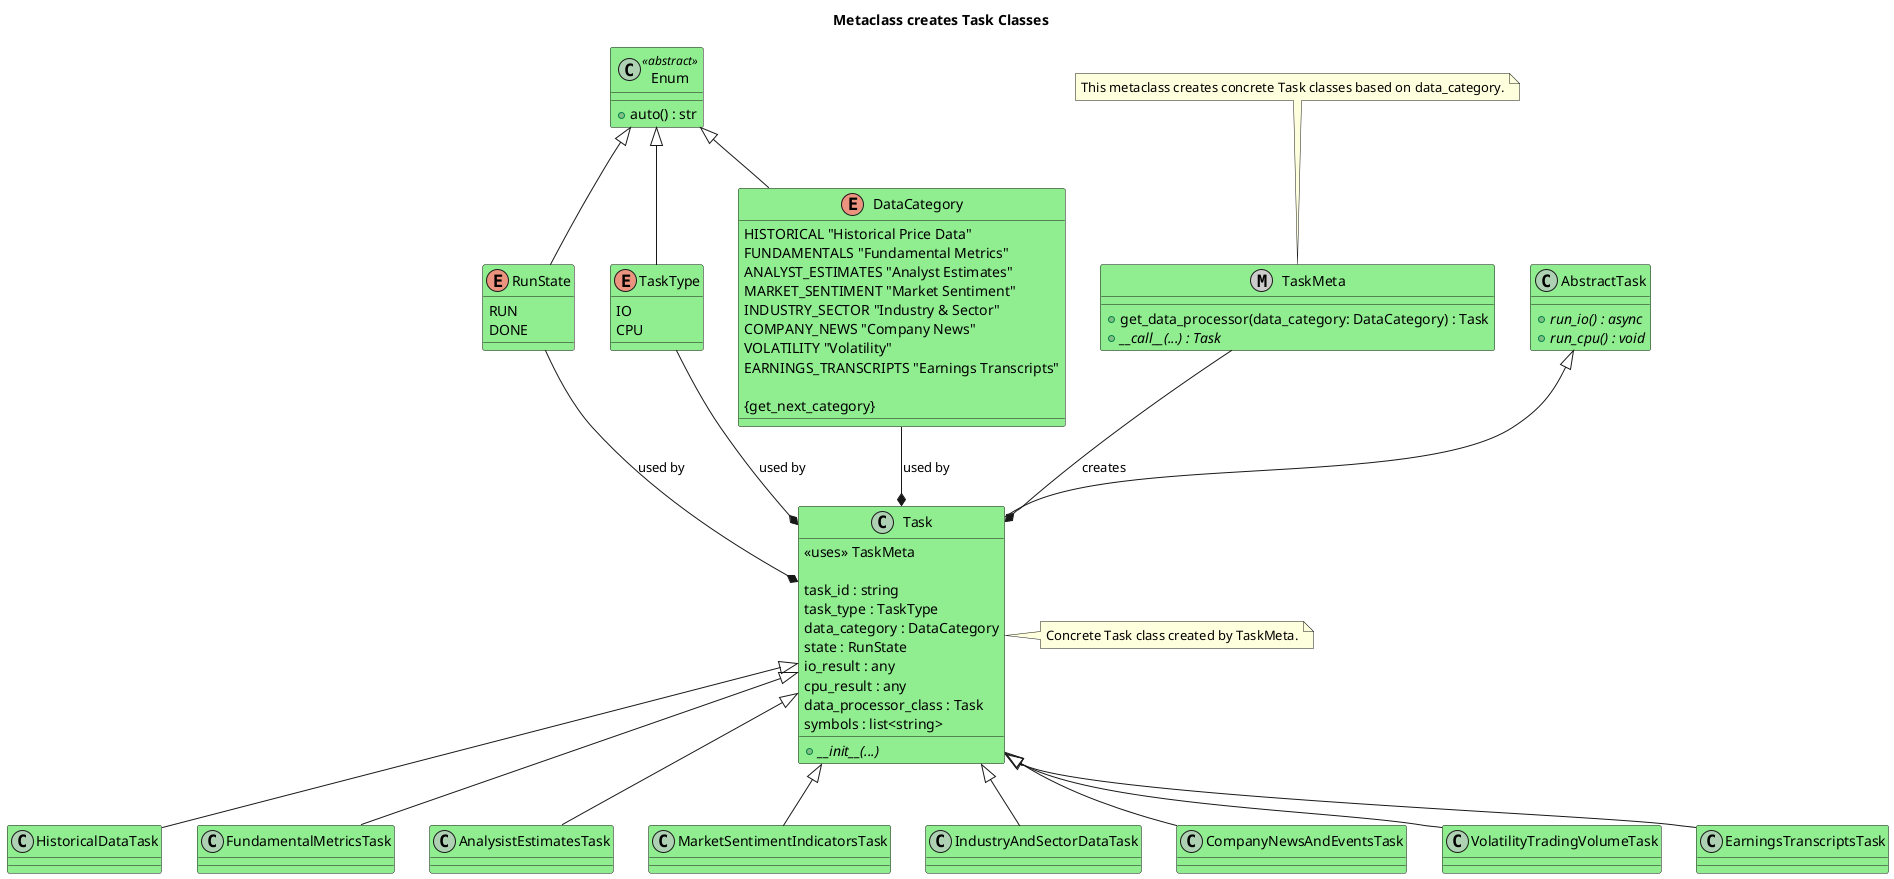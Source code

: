 @startuml

title Metaclass creates Task Classes

skinparam classBackgroundColor LightGreen
skinparam stereotypeBackgroundColor LightBlue

class Enum <<abstract>> {
  + auto() : str
}

enum RunState extends Enum {
  RUN
  DONE
}

enum TaskType extends Enum {
  IO
  CPU
}

enum DataCategory extends Enum {
  HISTORICAL "Historical Price Data"
  FUNDAMENTALS "Fundamental Metrics"
  ANALYST_ESTIMATES "Analyst Estimates"
  MARKET_SENTIMENT "Market Sentiment"
  INDUSTRY_SECTOR "Industry & Sector"
  COMPANY_NEWS "Company News"
  VOLATILITY "Volatility"
  EARNINGS_TRANSCRIPTS "Earnings Transcripts"

  {get_next_category}
}

metaclass TaskMeta {
  + get_data_processor(data_category: DataCategory) : Task
  {abstract} + __call__(...) : Task
}
note top of TaskMeta
    This metaclass creates concrete Task classes based on data_category.
end note

class AbstractTask {
  {abstract} + run_io() : async
  {abstract} + run_cpu() : void
}

class Task extends AbstractTask {
  <<uses>> TaskMeta

  task_id : string
  task_type : TaskType
  data_category : DataCategory
  state : RunState
  io_result : any
  cpu_result : any
  data_processor_class : Task
  symbols : list<string>

  {abstract} + __init__(...)
}

note right of Task
  Concrete Task class created by TaskMeta.
end note

class HistoricalDataTask extends Task
class FundamentalMetricsTask extends Task
class AnalysistEstimatesTask extends Task
class MarketSentimentIndicatorsTask extends Task
class IndustryAndSectorDataTask extends Task
class CompanyNewsAndEventsTask extends Task
class VolatilityTradingVolumeTask extends Task
class EarningsTranscriptsTask extends Task

TaskMeta --* Task : creates

RunState --* Task : used by
TaskType --* Task : used by
DataCategory --* Task : used by

@enduml
